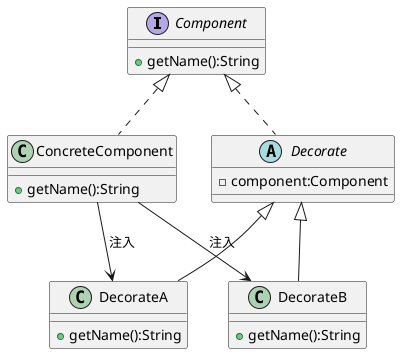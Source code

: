 @startuml

interface Component{
    + getName():String
}

class ConcreteComponent{
    + getName():String
}

abstract class Decorate{
    - component:Component
}

class DecorateA{
    + getName():String
}

class DecorateB{
    + getName():String
}

Component <|.. ConcreteComponent
Component <|.. Decorate
Decorate <|-- DecorateA
Decorate <|-- DecorateB

ConcreteComponent --> DecorateA : 注入
ConcreteComponent --> DecorateB : 注入

@enduml